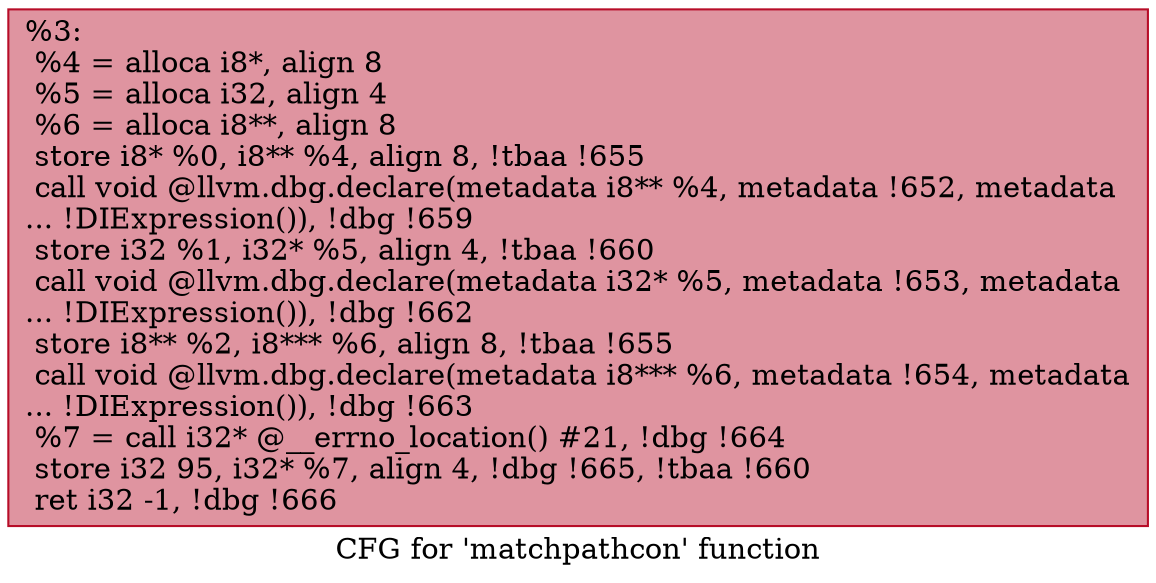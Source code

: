 digraph "CFG for 'matchpathcon' function" {
	label="CFG for 'matchpathcon' function";

	Node0x196f890 [shape=record,color="#b70d28ff", style=filled, fillcolor="#b70d2870",label="{%3:\l  %4 = alloca i8*, align 8\l  %5 = alloca i32, align 4\l  %6 = alloca i8**, align 8\l  store i8* %0, i8** %4, align 8, !tbaa !655\l  call void @llvm.dbg.declare(metadata i8** %4, metadata !652, metadata\l... !DIExpression()), !dbg !659\l  store i32 %1, i32* %5, align 4, !tbaa !660\l  call void @llvm.dbg.declare(metadata i32* %5, metadata !653, metadata\l... !DIExpression()), !dbg !662\l  store i8** %2, i8*** %6, align 8, !tbaa !655\l  call void @llvm.dbg.declare(metadata i8*** %6, metadata !654, metadata\l... !DIExpression()), !dbg !663\l  %7 = call i32* @__errno_location() #21, !dbg !664\l  store i32 95, i32* %7, align 4, !dbg !665, !tbaa !660\l  ret i32 -1, !dbg !666\l}"];
}
